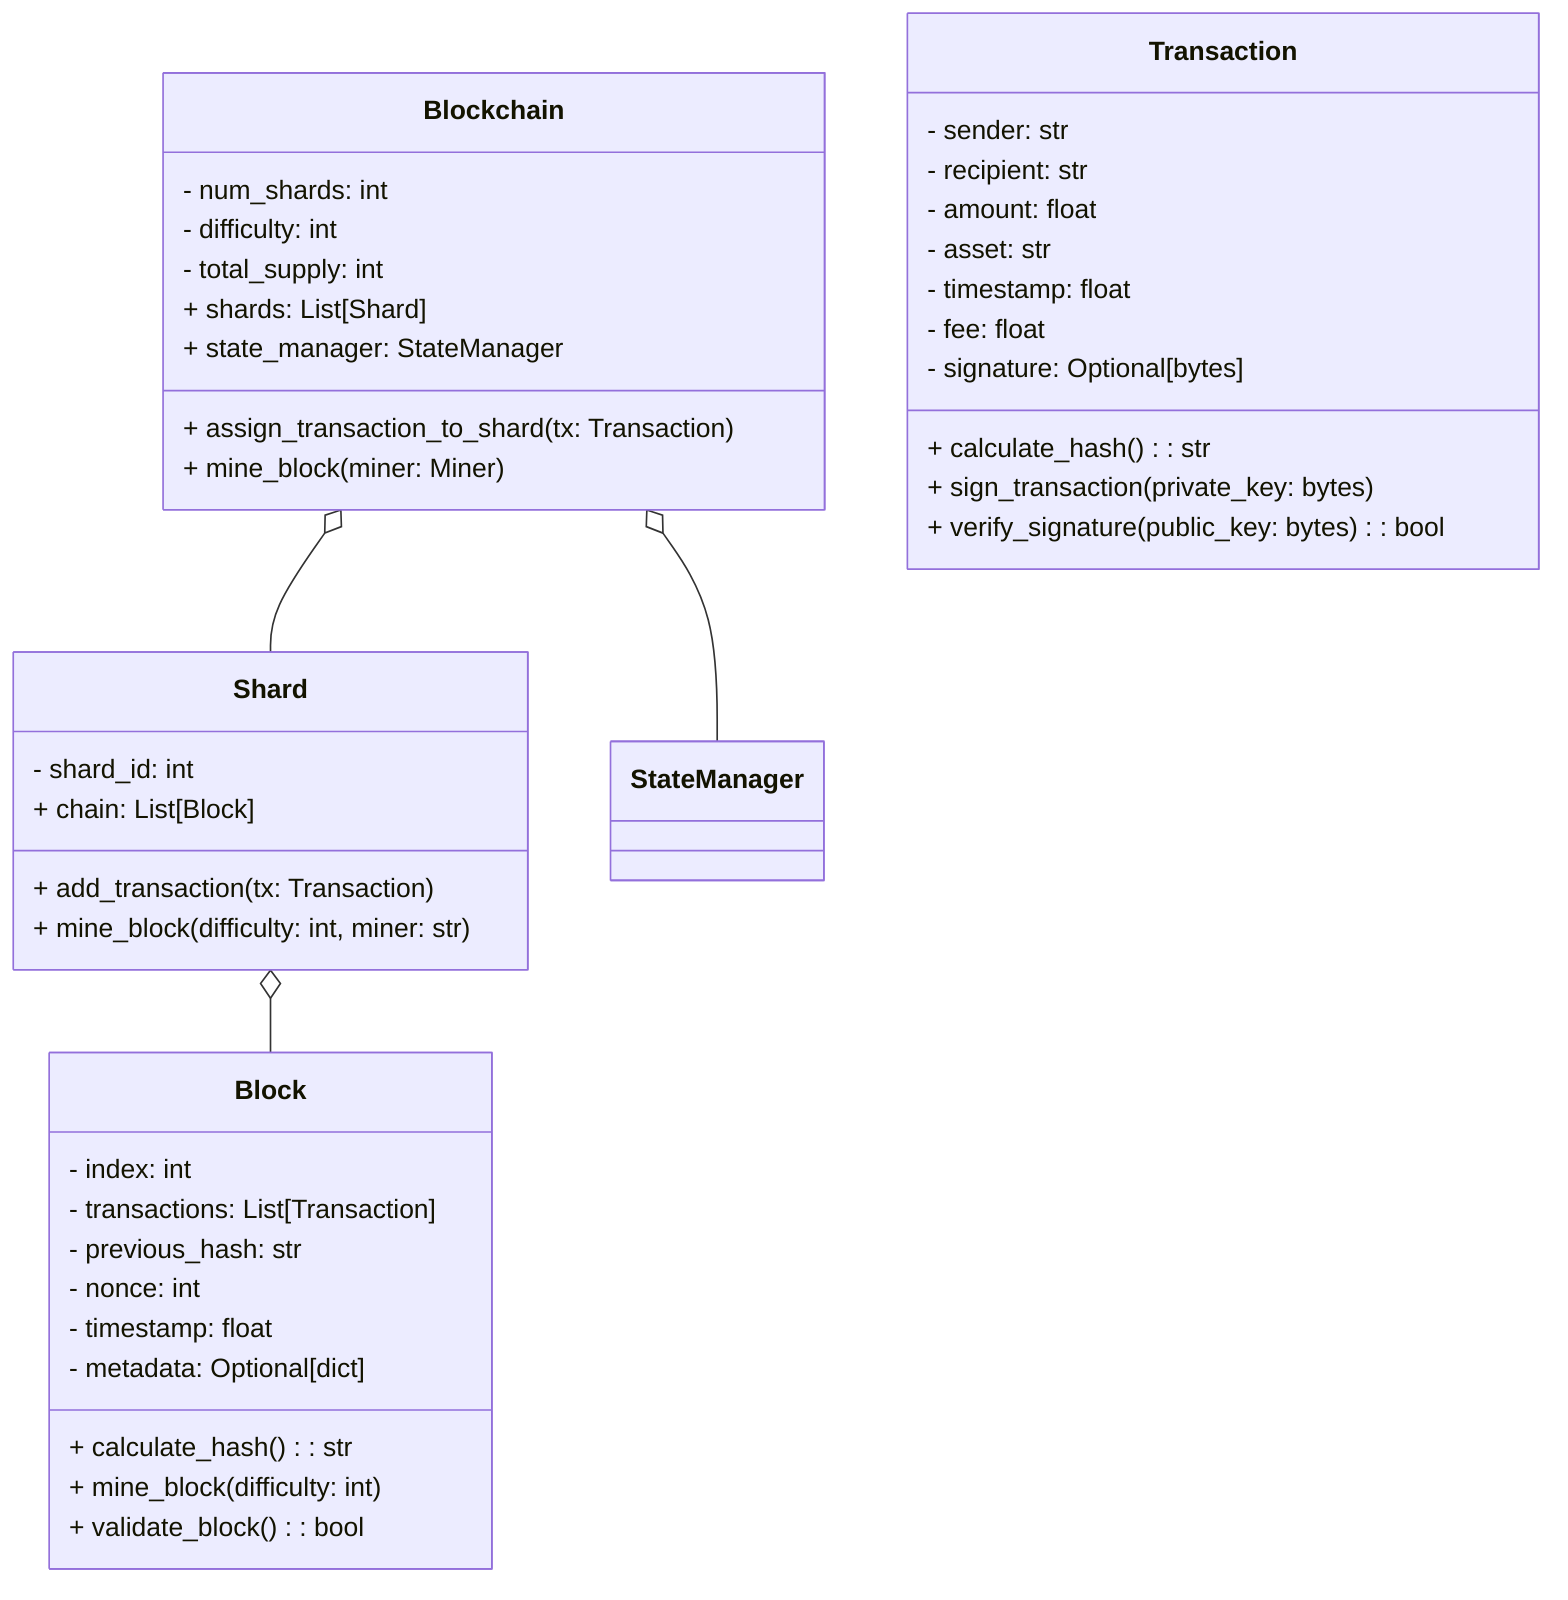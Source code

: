 classDiagram
    class Blockchain {
        - num_shards: int
        - difficulty: int
        - total_supply: int
        + shards: List[Shard]
        + state_manager: StateManager
        + assign_transaction_to_shard(tx: Transaction)
        + mine_block(miner: Miner)
    }

    class Shard {
        - shard_id: int
        + chain: List[Block]
        + add_transaction(tx: Transaction)
        + mine_block(difficulty: int, miner: str)
    }

    class Block {
        - index: int
        - transactions: List[Transaction]
        - previous_hash: str
        - nonce: int
        - timestamp: float
        - metadata: Optional[dict]
        + calculate_hash(): str
        + mine_block(difficulty: int)
        + validate_block(): bool
    }

    class Transaction {
        - sender: str
        - recipient: str
        - amount: float
        - asset: str
        - timestamp: float
        - fee: float
        - signature: Optional[bytes]
        + calculate_hash(): str
        + sign_transaction(private_key: bytes)
        + verify_signature(public_key: bytes): bool
    }

    Blockchain o-- Shard
    Shard o-- Block
    Blockchain o-- StateManager